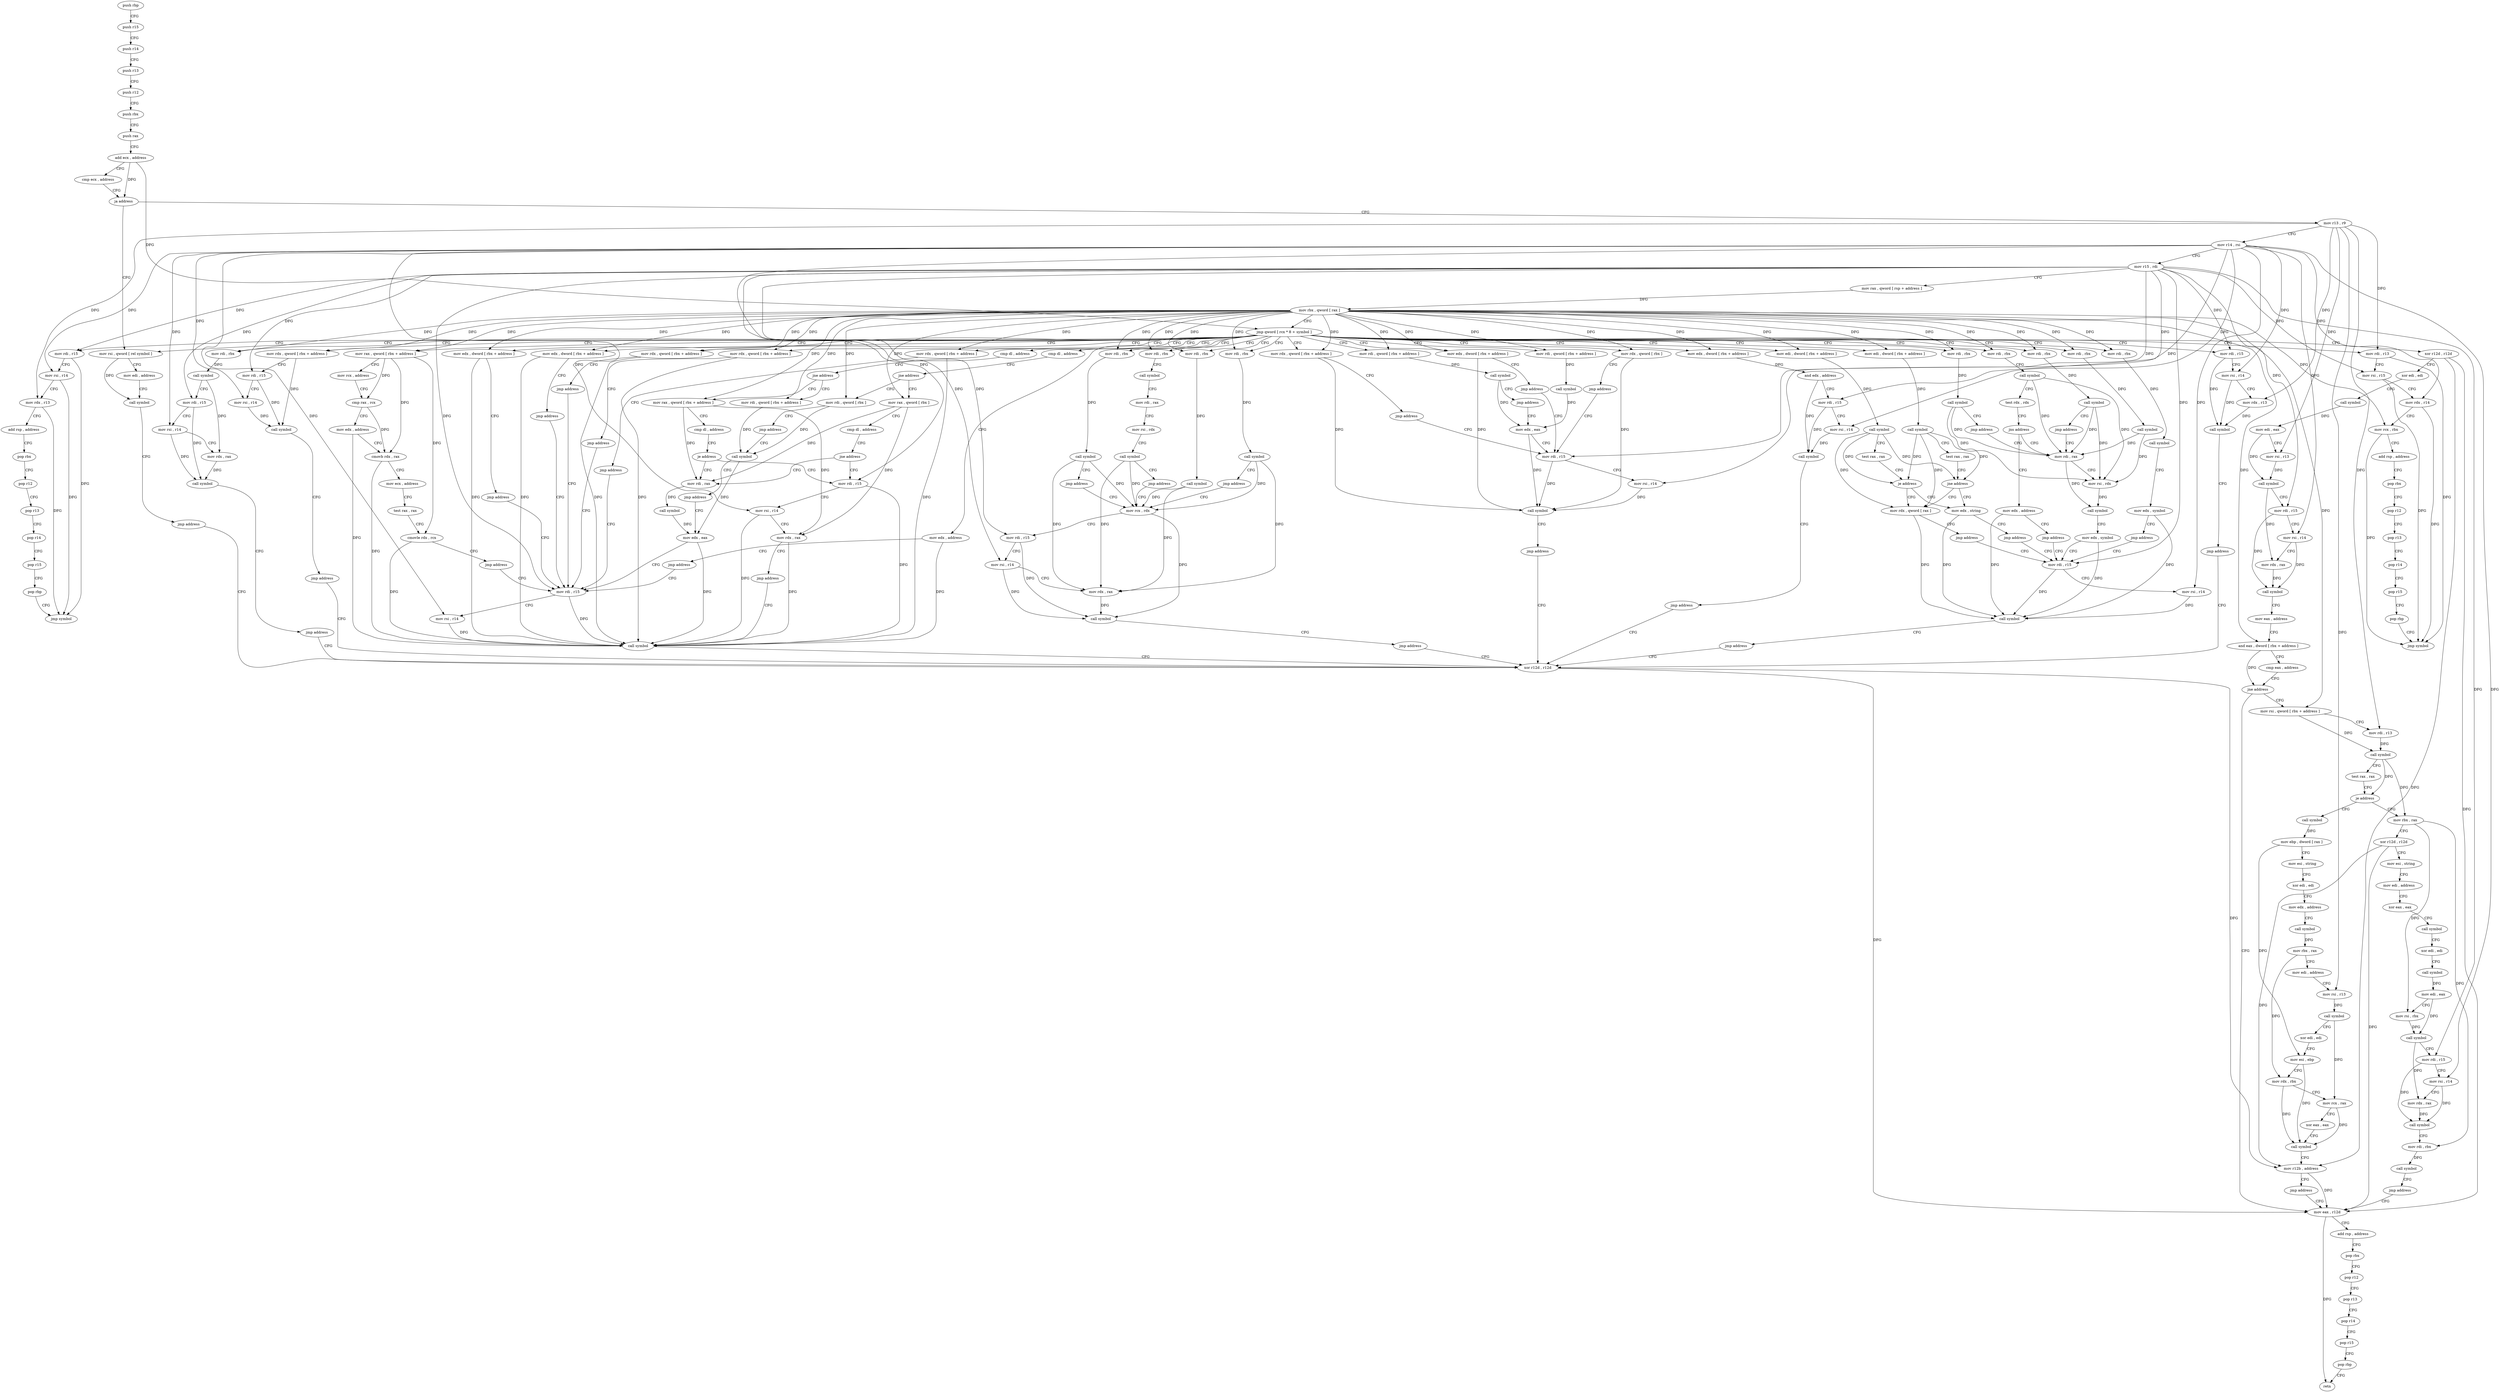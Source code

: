 digraph "func" {
"4207024" [label = "push rbp" ]
"4207025" [label = "push r15" ]
"4207027" [label = "push r14" ]
"4207029" [label = "push r13" ]
"4207031" [label = "push r12" ]
"4207033" [label = "push rbx" ]
"4207034" [label = "push rax" ]
"4207035" [label = "add ecx , address" ]
"4207038" [label = "cmp ecx , address" ]
"4207041" [label = "ja address" ]
"4207131" [label = "mov rsi , qword [ rel symbol ]" ]
"4207043" [label = "mov r13 , r9" ]
"4207138" [label = "mov edi , address" ]
"4207143" [label = "call symbol" ]
"4207148" [label = "jmp address" ]
"4207823" [label = "xor r12d , r12d" ]
"4207046" [label = "mov r14 , rsi" ]
"4207049" [label = "mov r15 , rdi" ]
"4207052" [label = "mov rax , qword [ rsp + address ]" ]
"4207057" [label = "mov rbx , qword [ rax ]" ]
"4207060" [label = "jmp qword [ rcx * 8 + symbol ]" ]
"4207067" [label = "mov rdi , rbx" ]
"4207085" [label = "mov edx , address" ]
"4207095" [label = "mov rdi , r15" ]
"4207123" [label = "mov rdx , qword [ rbx ]" ]
"4207153" [label = "mov rdi , rbx" ]
"4207180" [label = "mov edi , dword [ rbx + address ]" ]
"4207205" [label = "xor r12d , r12d" ]
"4207346" [label = "mov rdx , qword [ rbx + address ]" ]
"4207355" [label = "mov rdi , qword [ rbx + address ]" ]
"4207369" [label = "mov edi , dword [ rbx + address ]" ]
"4207396" [label = "mov rdi , rbx" ]
"4207417" [label = "mov rdi , rbx" ]
"4207427" [label = "mov rdi , rbx" ]
"4207437" [label = "mov rdi , rbx" ]
"4207467" [label = "mov edx , dword [ rbx + address ]" ]
"4207492" [label = "mov rdx , qword [ rbx + address ]" ]
"4207501" [label = "cmp dl , address" ]
"4207518" [label = "mov edx , dword [ rbx + address ]" ]
"4207526" [label = "mov edx , dword [ rbx + address ]" ]
"4207534" [label = "mov rdx , qword [ rbx + address ]" ]
"4207543" [label = "mov rdx , qword [ rbx + address ]" ]
"4207552" [label = "mov rdi , r13" ]
"4207583" [label = "mov rdi , r15" ]
"4207602" [label = "mov rax , qword [ rbx + address ]" ]
"4207645" [label = "cmp dl , address" ]
"4207668" [label = "mov rdx , qword [ rbx + address ]" ]
"4207688" [label = "mov rdi , qword [ rbx + address ]" ]
"4207712" [label = "mov edx , dword [ rbx + address ]" ]
"4207717" [label = "mov rdi , rbx" ]
"4207737" [label = "mov rdi , rbx" ]
"4207747" [label = "mov rdi , rbx" ]
"4207757" [label = "mov rdi , rbx" ]
"4207826" [label = "mov eax , r12d" ]
"4207070" [label = "call symbol" ]
"4207075" [label = "mov edx , symbol" ]
"4207080" [label = "jmp address" ]
"4207781" [label = "mov rdi , r15" ]
"4207090" [label = "jmp address" ]
"4207812" [label = "mov rdi , r15" ]
"4207098" [label = "mov rsi , r14" ]
"4207101" [label = "mov rdx , r13" ]
"4207104" [label = "add rsp , address" ]
"4207108" [label = "pop rbx" ]
"4207109" [label = "pop r12" ]
"4207111" [label = "pop r13" ]
"4207113" [label = "pop r14" ]
"4207115" [label = "pop r15" ]
"4207117" [label = "pop rbp" ]
"4207118" [label = "jmp symbol" ]
"4207126" [label = "jmp address" ]
"4207699" [label = "mov rdi , r15" ]
"4207156" [label = "call symbol" ]
"4207161" [label = "mov rdi , r15" ]
"4207164" [label = "mov rsi , r14" ]
"4207167" [label = "mov rdx , rax" ]
"4207170" [label = "call symbol" ]
"4207175" [label = "jmp address" ]
"4207183" [label = "call symbol" ]
"4207188" [label = "test rax , rax" ]
"4207191" [label = "je address" ]
"4207386" [label = "mov edx , string" ]
"4207197" [label = "mov rdx , qword [ rax ]" ]
"4207208" [label = "xor edi , edi" ]
"4207210" [label = "call symbol" ]
"4207215" [label = "mov edi , eax" ]
"4207217" [label = "mov rsi , r13" ]
"4207220" [label = "call symbol" ]
"4207225" [label = "mov rdi , r15" ]
"4207228" [label = "mov rsi , r14" ]
"4207231" [label = "mov rdx , rax" ]
"4207234" [label = "call symbol" ]
"4207239" [label = "mov eax , address" ]
"4207244" [label = "and eax , dword [ rbx + address ]" ]
"4207247" [label = "cmp eax , address" ]
"4207252" [label = "jne address" ]
"4207258" [label = "mov rsi , qword [ rbx + address ]" ]
"4207350" [label = "jmp address" ]
"4207359" [label = "call symbol" ]
"4207364" [label = "jmp address" ]
"4207697" [label = "mov edx , eax" ]
"4207372" [label = "call symbol" ]
"4207377" [label = "test rax , rax" ]
"4207380" [label = "jne address" ]
"4207399" [label = "call symbol" ]
"4207404" [label = "mov rdi , rax" ]
"4207407" [label = "mov rsi , rdx" ]
"4207410" [label = "call symbol" ]
"4207415" [label = "jmp address" ]
"4207445" [label = "mov rcx , rdx" ]
"4207420" [label = "call symbol" ]
"4207425" [label = "jmp address" ]
"4207430" [label = "call symbol" ]
"4207435" [label = "jmp address" ]
"4207440" [label = "call symbol" ]
"4207470" [label = "and edx , address" ]
"4207476" [label = "mov rdi , r15" ]
"4207479" [label = "mov rsi , r14" ]
"4207482" [label = "call symbol" ]
"4207487" [label = "jmp address" ]
"4207496" [label = "jmp address" ]
"4207504" [label = "jne address" ]
"4207794" [label = "mov rax , qword [ rbx ]" ]
"4207510" [label = "mov rdi , qword [ rbx ]" ]
"4207521" [label = "jmp address" ]
"4207529" [label = "jmp address" ]
"4207538" [label = "jmp address" ]
"4207547" [label = "jmp address" ]
"4207555" [label = "mov rsi , r15" ]
"4207558" [label = "mov rdx , r14" ]
"4207561" [label = "mov rcx , rbx" ]
"4207564" [label = "add rsp , address" ]
"4207568" [label = "pop rbx" ]
"4207569" [label = "pop r12" ]
"4207571" [label = "pop r13" ]
"4207573" [label = "pop r14" ]
"4207575" [label = "pop r15" ]
"4207577" [label = "pop rbp" ]
"4207578" [label = "jmp symbol" ]
"4207586" [label = "mov rsi , r14" ]
"4207589" [label = "mov rdx , r13" ]
"4207592" [label = "call symbol" ]
"4207597" [label = "jmp address" ]
"4207606" [label = "mov rcx , address" ]
"4207616" [label = "cmp rax , rcx" ]
"4207619" [label = "mov edx , address" ]
"4207624" [label = "cmovb rdx , rax" ]
"4207628" [label = "mov ecx , address" ]
"4207633" [label = "test rax , rax" ]
"4207636" [label = "cmovle rdx , rcx" ]
"4207640" [label = "jmp address" ]
"4207648" [label = "jne address" ]
"4207844" [label = "mov rax , qword [ rbx + address ]" ]
"4207654" [label = "mov rdi , qword [ rbx + address ]" ]
"4207672" [label = "mov rdi , r15" ]
"4207675" [label = "mov rsi , r14" ]
"4207678" [label = "call symbol" ]
"4207683" [label = "jmp address" ]
"4207692" [label = "call symbol" ]
"4207715" [label = "jmp address" ]
"4207720" [label = "call symbol" ]
"4207725" [label = "test rdx , rdx" ]
"4207728" [label = "jns address" ]
"4207765" [label = "mov rdi , rax" ]
"4207730" [label = "mov edx , address" ]
"4207740" [label = "call symbol" ]
"4207745" [label = "jmp address" ]
"4207750" [label = "call symbol" ]
"4207755" [label = "jmp address" ]
"4207760" [label = "call symbol" ]
"4207784" [label = "mov rsi , r14" ]
"4207787" [label = "call symbol" ]
"4207792" [label = "jmp address" ]
"4207815" [label = "mov rsi , r14" ]
"4207818" [label = "call symbol" ]
"4207702" [label = "mov rsi , r14" ]
"4207705" [label = "call symbol" ]
"4207710" [label = "jmp address" ]
"4207391" [label = "jmp address" ]
"4207200" [label = "jmp address" ]
"4207829" [label = "add rsp , address" ]
"4207833" [label = "pop rbx" ]
"4207834" [label = "pop r12" ]
"4207836" [label = "pop r13" ]
"4207838" [label = "pop r14" ]
"4207840" [label = "pop r15" ]
"4207842" [label = "pop rbp" ]
"4207843" [label = "retn" ]
"4207262" [label = "mov rdi , r13" ]
"4207265" [label = "call symbol" ]
"4207270" [label = "test rax , rax" ]
"4207273" [label = "je address" ]
"4207864" [label = "call symbol" ]
"4207279" [label = "mov rbx , rax" ]
"4207448" [label = "mov rdi , r15" ]
"4207451" [label = "mov rsi , r14" ]
"4207454" [label = "mov rdx , rax" ]
"4207457" [label = "call symbol" ]
"4207462" [label = "jmp address" ]
"4207797" [label = "cmp dl , address" ]
"4207800" [label = "jne address" ]
"4207853" [label = "mov rdi , r15" ]
"4207802" [label = "mov rdi , rax" ]
"4207513" [label = "jmp address" ]
"4207658" [label = "call symbol" ]
"4207848" [label = "cmp dl , address" ]
"4207851" [label = "je address" ]
"4207768" [label = "mov rsi , rdx" ]
"4207771" [label = "call symbol" ]
"4207776" [label = "mov edx , symbol" ]
"4207735" [label = "jmp address" ]
"4207869" [label = "mov ebp , dword [ rax ]" ]
"4207871" [label = "mov esi , string" ]
"4207876" [label = "xor edi , edi" ]
"4207878" [label = "mov edx , address" ]
"4207883" [label = "call symbol" ]
"4207888" [label = "mov rbx , rax" ]
"4207891" [label = "mov edi , address" ]
"4207896" [label = "mov rsi , r13" ]
"4207899" [label = "call symbol" ]
"4207904" [label = "xor edi , edi" ]
"4207906" [label = "mov esi , ebp" ]
"4207908" [label = "mov rdx , rbx" ]
"4207911" [label = "mov rcx , rax" ]
"4207914" [label = "xor eax , eax" ]
"4207916" [label = "call symbol" ]
"4207921" [label = "mov r12b , address" ]
"4207924" [label = "jmp address" ]
"4207282" [label = "xor r12d , r12d" ]
"4207285" [label = "mov esi , string" ]
"4207290" [label = "mov edi , address" ]
"4207295" [label = "xor eax , eax" ]
"4207297" [label = "call symbol" ]
"4207302" [label = "xor edi , edi" ]
"4207304" [label = "call symbol" ]
"4207309" [label = "mov edi , eax" ]
"4207311" [label = "mov rsi , rbx" ]
"4207314" [label = "call symbol" ]
"4207319" [label = "mov rdi , r15" ]
"4207322" [label = "mov rsi , r14" ]
"4207325" [label = "mov rdx , rax" ]
"4207328" [label = "call symbol" ]
"4207333" [label = "mov rdi , rbx" ]
"4207336" [label = "call symbol" ]
"4207341" [label = "jmp address" ]
"4207856" [label = "mov rsi , r14" ]
"4207859" [label = "mov rdx , rax" ]
"4207862" [label = "jmp address" ]
"4207805" [label = "call symbol" ]
"4207810" [label = "mov edx , eax" ]
"4207663" [label = "jmp address" ]
"4207024" -> "4207025" [ label = "CFG" ]
"4207025" -> "4207027" [ label = "CFG" ]
"4207027" -> "4207029" [ label = "CFG" ]
"4207029" -> "4207031" [ label = "CFG" ]
"4207031" -> "4207033" [ label = "CFG" ]
"4207033" -> "4207034" [ label = "CFG" ]
"4207034" -> "4207035" [ label = "CFG" ]
"4207035" -> "4207038" [ label = "CFG" ]
"4207035" -> "4207041" [ label = "DFG" ]
"4207035" -> "4207060" [ label = "DFG" ]
"4207038" -> "4207041" [ label = "CFG" ]
"4207041" -> "4207131" [ label = "CFG" ]
"4207041" -> "4207043" [ label = "CFG" ]
"4207131" -> "4207138" [ label = "CFG" ]
"4207131" -> "4207143" [ label = "DFG" ]
"4207043" -> "4207046" [ label = "CFG" ]
"4207043" -> "4207101" [ label = "DFG" ]
"4207043" -> "4207217" [ label = "DFG" ]
"4207043" -> "4207552" [ label = "DFG" ]
"4207043" -> "4207589" [ label = "DFG" ]
"4207043" -> "4207262" [ label = "DFG" ]
"4207043" -> "4207896" [ label = "DFG" ]
"4207138" -> "4207143" [ label = "CFG" ]
"4207143" -> "4207148" [ label = "CFG" ]
"4207148" -> "4207823" [ label = "CFG" ]
"4207823" -> "4207826" [ label = "DFG" ]
"4207823" -> "4207921" [ label = "DFG" ]
"4207046" -> "4207049" [ label = "CFG" ]
"4207046" -> "4207098" [ label = "DFG" ]
"4207046" -> "4207164" [ label = "DFG" ]
"4207046" -> "4207228" [ label = "DFG" ]
"4207046" -> "4207479" [ label = "DFG" ]
"4207046" -> "4207558" [ label = "DFG" ]
"4207046" -> "4207586" [ label = "DFG" ]
"4207046" -> "4207675" [ label = "DFG" ]
"4207046" -> "4207784" [ label = "DFG" ]
"4207046" -> "4207815" [ label = "DFG" ]
"4207046" -> "4207702" [ label = "DFG" ]
"4207046" -> "4207451" [ label = "DFG" ]
"4207046" -> "4207322" [ label = "DFG" ]
"4207046" -> "4207856" [ label = "DFG" ]
"4207049" -> "4207052" [ label = "CFG" ]
"4207049" -> "4207095" [ label = "DFG" ]
"4207049" -> "4207161" [ label = "DFG" ]
"4207049" -> "4207225" [ label = "DFG" ]
"4207049" -> "4207476" [ label = "DFG" ]
"4207049" -> "4207555" [ label = "DFG" ]
"4207049" -> "4207583" [ label = "DFG" ]
"4207049" -> "4207672" [ label = "DFG" ]
"4207049" -> "4207781" [ label = "DFG" ]
"4207049" -> "4207812" [ label = "DFG" ]
"4207049" -> "4207699" [ label = "DFG" ]
"4207049" -> "4207448" [ label = "DFG" ]
"4207049" -> "4207319" [ label = "DFG" ]
"4207049" -> "4207853" [ label = "DFG" ]
"4207052" -> "4207057" [ label = "DFG" ]
"4207057" -> "4207060" [ label = "CFG" ]
"4207057" -> "4207067" [ label = "DFG" ]
"4207057" -> "4207123" [ label = "DFG" ]
"4207057" -> "4207153" [ label = "DFG" ]
"4207057" -> "4207180" [ label = "DFG" ]
"4207057" -> "4207244" [ label = "DFG" ]
"4207057" -> "4207346" [ label = "DFG" ]
"4207057" -> "4207355" [ label = "DFG" ]
"4207057" -> "4207369" [ label = "DFG" ]
"4207057" -> "4207396" [ label = "DFG" ]
"4207057" -> "4207417" [ label = "DFG" ]
"4207057" -> "4207427" [ label = "DFG" ]
"4207057" -> "4207437" [ label = "DFG" ]
"4207057" -> "4207467" [ label = "DFG" ]
"4207057" -> "4207492" [ label = "DFG" ]
"4207057" -> "4207518" [ label = "DFG" ]
"4207057" -> "4207526" [ label = "DFG" ]
"4207057" -> "4207534" [ label = "DFG" ]
"4207057" -> "4207543" [ label = "DFG" ]
"4207057" -> "4207561" [ label = "DFG" ]
"4207057" -> "4207602" [ label = "DFG" ]
"4207057" -> "4207668" [ label = "DFG" ]
"4207057" -> "4207688" [ label = "DFG" ]
"4207057" -> "4207712" [ label = "DFG" ]
"4207057" -> "4207717" [ label = "DFG" ]
"4207057" -> "4207737" [ label = "DFG" ]
"4207057" -> "4207747" [ label = "DFG" ]
"4207057" -> "4207757" [ label = "DFG" ]
"4207057" -> "4207258" [ label = "DFG" ]
"4207057" -> "4207794" [ label = "DFG" ]
"4207057" -> "4207510" [ label = "DFG" ]
"4207057" -> "4207844" [ label = "DFG" ]
"4207057" -> "4207654" [ label = "DFG" ]
"4207060" -> "4207067" [ label = "CFG" ]
"4207060" -> "4207085" [ label = "CFG" ]
"4207060" -> "4207095" [ label = "CFG" ]
"4207060" -> "4207123" [ label = "CFG" ]
"4207060" -> "4207131" [ label = "CFG" ]
"4207060" -> "4207153" [ label = "CFG" ]
"4207060" -> "4207180" [ label = "CFG" ]
"4207060" -> "4207205" [ label = "CFG" ]
"4207060" -> "4207346" [ label = "CFG" ]
"4207060" -> "4207355" [ label = "CFG" ]
"4207060" -> "4207369" [ label = "CFG" ]
"4207060" -> "4207396" [ label = "CFG" ]
"4207060" -> "4207417" [ label = "CFG" ]
"4207060" -> "4207427" [ label = "CFG" ]
"4207060" -> "4207437" [ label = "CFG" ]
"4207060" -> "4207467" [ label = "CFG" ]
"4207060" -> "4207492" [ label = "CFG" ]
"4207060" -> "4207501" [ label = "CFG" ]
"4207060" -> "4207518" [ label = "CFG" ]
"4207060" -> "4207526" [ label = "CFG" ]
"4207060" -> "4207534" [ label = "CFG" ]
"4207060" -> "4207543" [ label = "CFG" ]
"4207060" -> "4207552" [ label = "CFG" ]
"4207060" -> "4207583" [ label = "CFG" ]
"4207060" -> "4207602" [ label = "CFG" ]
"4207060" -> "4207645" [ label = "CFG" ]
"4207060" -> "4207668" [ label = "CFG" ]
"4207060" -> "4207688" [ label = "CFG" ]
"4207060" -> "4207712" [ label = "CFG" ]
"4207060" -> "4207717" [ label = "CFG" ]
"4207060" -> "4207737" [ label = "CFG" ]
"4207060" -> "4207747" [ label = "CFG" ]
"4207060" -> "4207757" [ label = "CFG" ]
"4207067" -> "4207070" [ label = "DFG" ]
"4207085" -> "4207090" [ label = "CFG" ]
"4207085" -> "4207818" [ label = "DFG" ]
"4207095" -> "4207098" [ label = "CFG" ]
"4207095" -> "4207118" [ label = "DFG" ]
"4207123" -> "4207126" [ label = "CFG" ]
"4207123" -> "4207705" [ label = "DFG" ]
"4207153" -> "4207156" [ label = "DFG" ]
"4207180" -> "4207183" [ label = "DFG" ]
"4207205" -> "4207208" [ label = "CFG" ]
"4207205" -> "4207826" [ label = "DFG" ]
"4207205" -> "4207921" [ label = "DFG" ]
"4207346" -> "4207350" [ label = "CFG" ]
"4207346" -> "4207705" [ label = "DFG" ]
"4207355" -> "4207359" [ label = "DFG" ]
"4207369" -> "4207372" [ label = "DFG" ]
"4207396" -> "4207399" [ label = "CFG" ]
"4207417" -> "4207420" [ label = "DFG" ]
"4207427" -> "4207430" [ label = "DFG" ]
"4207437" -> "4207440" [ label = "DFG" ]
"4207467" -> "4207470" [ label = "DFG" ]
"4207492" -> "4207496" [ label = "CFG" ]
"4207492" -> "4207818" [ label = "DFG" ]
"4207501" -> "4207504" [ label = "CFG" ]
"4207518" -> "4207521" [ label = "CFG" ]
"4207518" -> "4207705" [ label = "DFG" ]
"4207526" -> "4207529" [ label = "CFG" ]
"4207526" -> "4207818" [ label = "DFG" ]
"4207534" -> "4207538" [ label = "CFG" ]
"4207534" -> "4207818" [ label = "DFG" ]
"4207543" -> "4207547" [ label = "CFG" ]
"4207543" -> "4207818" [ label = "DFG" ]
"4207552" -> "4207555" [ label = "CFG" ]
"4207552" -> "4207578" [ label = "DFG" ]
"4207583" -> "4207586" [ label = "CFG" ]
"4207583" -> "4207592" [ label = "DFG" ]
"4207602" -> "4207606" [ label = "CFG" ]
"4207602" -> "4207616" [ label = "DFG" ]
"4207602" -> "4207624" [ label = "DFG" ]
"4207602" -> "4207636" [ label = "DFG" ]
"4207645" -> "4207648" [ label = "CFG" ]
"4207668" -> "4207672" [ label = "CFG" ]
"4207668" -> "4207678" [ label = "DFG" ]
"4207688" -> "4207692" [ label = "DFG" ]
"4207712" -> "4207715" [ label = "CFG" ]
"4207712" -> "4207818" [ label = "DFG" ]
"4207717" -> "4207720" [ label = "CFG" ]
"4207737" -> "4207740" [ label = "DFG" ]
"4207747" -> "4207750" [ label = "DFG" ]
"4207757" -> "4207760" [ label = "DFG" ]
"4207826" -> "4207829" [ label = "CFG" ]
"4207826" -> "4207843" [ label = "DFG" ]
"4207070" -> "4207075" [ label = "CFG" ]
"4207075" -> "4207080" [ label = "CFG" ]
"4207075" -> "4207787" [ label = "DFG" ]
"4207080" -> "4207781" [ label = "CFG" ]
"4207781" -> "4207784" [ label = "CFG" ]
"4207781" -> "4207787" [ label = "DFG" ]
"4207090" -> "4207812" [ label = "CFG" ]
"4207812" -> "4207815" [ label = "CFG" ]
"4207812" -> "4207818" [ label = "DFG" ]
"4207098" -> "4207101" [ label = "CFG" ]
"4207098" -> "4207118" [ label = "DFG" ]
"4207101" -> "4207104" [ label = "CFG" ]
"4207101" -> "4207118" [ label = "DFG" ]
"4207104" -> "4207108" [ label = "CFG" ]
"4207108" -> "4207109" [ label = "CFG" ]
"4207109" -> "4207111" [ label = "CFG" ]
"4207111" -> "4207113" [ label = "CFG" ]
"4207113" -> "4207115" [ label = "CFG" ]
"4207115" -> "4207117" [ label = "CFG" ]
"4207117" -> "4207118" [ label = "CFG" ]
"4207126" -> "4207699" [ label = "CFG" ]
"4207699" -> "4207702" [ label = "CFG" ]
"4207699" -> "4207705" [ label = "DFG" ]
"4207156" -> "4207161" [ label = "CFG" ]
"4207156" -> "4207167" [ label = "DFG" ]
"4207161" -> "4207164" [ label = "CFG" ]
"4207161" -> "4207170" [ label = "DFG" ]
"4207164" -> "4207167" [ label = "CFG" ]
"4207164" -> "4207170" [ label = "DFG" ]
"4207167" -> "4207170" [ label = "DFG" ]
"4207170" -> "4207175" [ label = "CFG" ]
"4207175" -> "4207823" [ label = "CFG" ]
"4207183" -> "4207188" [ label = "CFG" ]
"4207183" -> "4207191" [ label = "DFG" ]
"4207183" -> "4207380" [ label = "DFG" ]
"4207183" -> "4207197" [ label = "DFG" ]
"4207188" -> "4207191" [ label = "CFG" ]
"4207191" -> "4207386" [ label = "CFG" ]
"4207191" -> "4207197" [ label = "CFG" ]
"4207386" -> "4207391" [ label = "CFG" ]
"4207386" -> "4207787" [ label = "DFG" ]
"4207197" -> "4207200" [ label = "CFG" ]
"4207197" -> "4207787" [ label = "DFG" ]
"4207208" -> "4207210" [ label = "CFG" ]
"4207210" -> "4207215" [ label = "DFG" ]
"4207215" -> "4207217" [ label = "CFG" ]
"4207215" -> "4207220" [ label = "DFG" ]
"4207217" -> "4207220" [ label = "DFG" ]
"4207220" -> "4207225" [ label = "CFG" ]
"4207220" -> "4207231" [ label = "DFG" ]
"4207225" -> "4207228" [ label = "CFG" ]
"4207225" -> "4207234" [ label = "DFG" ]
"4207228" -> "4207231" [ label = "CFG" ]
"4207228" -> "4207234" [ label = "DFG" ]
"4207231" -> "4207234" [ label = "DFG" ]
"4207234" -> "4207239" [ label = "CFG" ]
"4207239" -> "4207244" [ label = "CFG" ]
"4207244" -> "4207247" [ label = "CFG" ]
"4207244" -> "4207252" [ label = "DFG" ]
"4207247" -> "4207252" [ label = "CFG" ]
"4207252" -> "4207826" [ label = "CFG" ]
"4207252" -> "4207258" [ label = "CFG" ]
"4207258" -> "4207262" [ label = "CFG" ]
"4207258" -> "4207265" [ label = "DFG" ]
"4207350" -> "4207699" [ label = "CFG" ]
"4207359" -> "4207364" [ label = "CFG" ]
"4207359" -> "4207697" [ label = "DFG" ]
"4207364" -> "4207697" [ label = "CFG" ]
"4207697" -> "4207699" [ label = "CFG" ]
"4207697" -> "4207705" [ label = "DFG" ]
"4207372" -> "4207377" [ label = "CFG" ]
"4207372" -> "4207191" [ label = "DFG" ]
"4207372" -> "4207380" [ label = "DFG" ]
"4207372" -> "4207197" [ label = "DFG" ]
"4207377" -> "4207380" [ label = "CFG" ]
"4207380" -> "4207197" [ label = "CFG" ]
"4207380" -> "4207386" [ label = "CFG" ]
"4207399" -> "4207404" [ label = "CFG" ]
"4207404" -> "4207407" [ label = "CFG" ]
"4207407" -> "4207410" [ label = "CFG" ]
"4207410" -> "4207415" [ label = "CFG" ]
"4207410" -> "4207454" [ label = "DFG" ]
"4207410" -> "4207445" [ label = "DFG" ]
"4207415" -> "4207445" [ label = "CFG" ]
"4207445" -> "4207448" [ label = "CFG" ]
"4207445" -> "4207457" [ label = "DFG" ]
"4207420" -> "4207425" [ label = "CFG" ]
"4207420" -> "4207454" [ label = "DFG" ]
"4207420" -> "4207445" [ label = "DFG" ]
"4207425" -> "4207445" [ label = "CFG" ]
"4207430" -> "4207435" [ label = "CFG" ]
"4207430" -> "4207454" [ label = "DFG" ]
"4207430" -> "4207445" [ label = "DFG" ]
"4207435" -> "4207445" [ label = "CFG" ]
"4207440" -> "4207445" [ label = "DFG" ]
"4207440" -> "4207454" [ label = "DFG" ]
"4207470" -> "4207476" [ label = "CFG" ]
"4207470" -> "4207482" [ label = "DFG" ]
"4207476" -> "4207479" [ label = "CFG" ]
"4207476" -> "4207482" [ label = "DFG" ]
"4207479" -> "4207482" [ label = "DFG" ]
"4207482" -> "4207487" [ label = "CFG" ]
"4207487" -> "4207823" [ label = "CFG" ]
"4207496" -> "4207812" [ label = "CFG" ]
"4207504" -> "4207794" [ label = "CFG" ]
"4207504" -> "4207510" [ label = "CFG" ]
"4207794" -> "4207797" [ label = "CFG" ]
"4207794" -> "4207859" [ label = "DFG" ]
"4207794" -> "4207802" [ label = "DFG" ]
"4207510" -> "4207513" [ label = "CFG" ]
"4207510" -> "4207658" [ label = "DFG" ]
"4207521" -> "4207699" [ label = "CFG" ]
"4207529" -> "4207812" [ label = "CFG" ]
"4207538" -> "4207812" [ label = "CFG" ]
"4207547" -> "4207812" [ label = "CFG" ]
"4207555" -> "4207558" [ label = "CFG" ]
"4207555" -> "4207578" [ label = "DFG" ]
"4207558" -> "4207561" [ label = "CFG" ]
"4207558" -> "4207578" [ label = "DFG" ]
"4207561" -> "4207564" [ label = "CFG" ]
"4207561" -> "4207578" [ label = "DFG" ]
"4207564" -> "4207568" [ label = "CFG" ]
"4207568" -> "4207569" [ label = "CFG" ]
"4207569" -> "4207571" [ label = "CFG" ]
"4207571" -> "4207573" [ label = "CFG" ]
"4207573" -> "4207575" [ label = "CFG" ]
"4207575" -> "4207577" [ label = "CFG" ]
"4207577" -> "4207578" [ label = "CFG" ]
"4207586" -> "4207589" [ label = "CFG" ]
"4207586" -> "4207592" [ label = "DFG" ]
"4207589" -> "4207592" [ label = "DFG" ]
"4207592" -> "4207597" [ label = "CFG" ]
"4207597" -> "4207823" [ label = "CFG" ]
"4207606" -> "4207616" [ label = "CFG" ]
"4207616" -> "4207619" [ label = "CFG" ]
"4207616" -> "4207624" [ label = "DFG" ]
"4207619" -> "4207624" [ label = "CFG" ]
"4207619" -> "4207818" [ label = "DFG" ]
"4207624" -> "4207628" [ label = "CFG" ]
"4207624" -> "4207818" [ label = "DFG" ]
"4207628" -> "4207633" [ label = "CFG" ]
"4207633" -> "4207636" [ label = "CFG" ]
"4207636" -> "4207640" [ label = "CFG" ]
"4207636" -> "4207818" [ label = "DFG" ]
"4207640" -> "4207812" [ label = "CFG" ]
"4207648" -> "4207844" [ label = "CFG" ]
"4207648" -> "4207654" [ label = "CFG" ]
"4207844" -> "4207848" [ label = "CFG" ]
"4207844" -> "4207859" [ label = "DFG" ]
"4207844" -> "4207802" [ label = "DFG" ]
"4207654" -> "4207658" [ label = "DFG" ]
"4207672" -> "4207675" [ label = "CFG" ]
"4207672" -> "4207678" [ label = "DFG" ]
"4207675" -> "4207678" [ label = "DFG" ]
"4207678" -> "4207683" [ label = "CFG" ]
"4207683" -> "4207823" [ label = "CFG" ]
"4207692" -> "4207697" [ label = "DFG" ]
"4207715" -> "4207812" [ label = "CFG" ]
"4207720" -> "4207725" [ label = "CFG" ]
"4207720" -> "4207765" [ label = "DFG" ]
"4207720" -> "4207768" [ label = "DFG" ]
"4207725" -> "4207728" [ label = "CFG" ]
"4207728" -> "4207765" [ label = "CFG" ]
"4207728" -> "4207730" [ label = "CFG" ]
"4207765" -> "4207768" [ label = "CFG" ]
"4207765" -> "4207771" [ label = "DFG" ]
"4207730" -> "4207735" [ label = "CFG" ]
"4207730" -> "4207787" [ label = "DFG" ]
"4207740" -> "4207745" [ label = "CFG" ]
"4207740" -> "4207765" [ label = "DFG" ]
"4207740" -> "4207768" [ label = "DFG" ]
"4207745" -> "4207765" [ label = "CFG" ]
"4207750" -> "4207755" [ label = "CFG" ]
"4207750" -> "4207765" [ label = "DFG" ]
"4207750" -> "4207768" [ label = "DFG" ]
"4207755" -> "4207765" [ label = "CFG" ]
"4207760" -> "4207765" [ label = "DFG" ]
"4207760" -> "4207768" [ label = "DFG" ]
"4207784" -> "4207787" [ label = "DFG" ]
"4207787" -> "4207792" [ label = "CFG" ]
"4207792" -> "4207823" [ label = "CFG" ]
"4207815" -> "4207818" [ label = "DFG" ]
"4207818" -> "4207823" [ label = "CFG" ]
"4207702" -> "4207705" [ label = "DFG" ]
"4207705" -> "4207710" [ label = "CFG" ]
"4207710" -> "4207823" [ label = "CFG" ]
"4207391" -> "4207781" [ label = "CFG" ]
"4207200" -> "4207781" [ label = "CFG" ]
"4207829" -> "4207833" [ label = "CFG" ]
"4207833" -> "4207834" [ label = "CFG" ]
"4207834" -> "4207836" [ label = "CFG" ]
"4207836" -> "4207838" [ label = "CFG" ]
"4207838" -> "4207840" [ label = "CFG" ]
"4207840" -> "4207842" [ label = "CFG" ]
"4207842" -> "4207843" [ label = "CFG" ]
"4207262" -> "4207265" [ label = "DFG" ]
"4207265" -> "4207270" [ label = "CFG" ]
"4207265" -> "4207273" [ label = "DFG" ]
"4207265" -> "4207279" [ label = "DFG" ]
"4207270" -> "4207273" [ label = "CFG" ]
"4207273" -> "4207864" [ label = "CFG" ]
"4207273" -> "4207279" [ label = "CFG" ]
"4207864" -> "4207869" [ label = "DFG" ]
"4207279" -> "4207282" [ label = "CFG" ]
"4207279" -> "4207311" [ label = "DFG" ]
"4207279" -> "4207333" [ label = "DFG" ]
"4207448" -> "4207451" [ label = "CFG" ]
"4207448" -> "4207457" [ label = "DFG" ]
"4207451" -> "4207454" [ label = "CFG" ]
"4207451" -> "4207457" [ label = "DFG" ]
"4207454" -> "4207457" [ label = "DFG" ]
"4207457" -> "4207462" [ label = "CFG" ]
"4207462" -> "4207823" [ label = "CFG" ]
"4207797" -> "4207800" [ label = "CFG" ]
"4207800" -> "4207853" [ label = "CFG" ]
"4207800" -> "4207802" [ label = "CFG" ]
"4207853" -> "4207856" [ label = "CFG" ]
"4207853" -> "4207818" [ label = "DFG" ]
"4207802" -> "4207805" [ label = "DFG" ]
"4207513" -> "4207658" [ label = "CFG" ]
"4207658" -> "4207663" [ label = "CFG" ]
"4207658" -> "4207810" [ label = "DFG" ]
"4207848" -> "4207851" [ label = "CFG" ]
"4207851" -> "4207802" [ label = "CFG" ]
"4207851" -> "4207853" [ label = "CFG" ]
"4207768" -> "4207771" [ label = "DFG" ]
"4207771" -> "4207776" [ label = "CFG" ]
"4207776" -> "4207781" [ label = "CFG" ]
"4207776" -> "4207787" [ label = "DFG" ]
"4207735" -> "4207781" [ label = "CFG" ]
"4207869" -> "4207871" [ label = "CFG" ]
"4207869" -> "4207906" [ label = "DFG" ]
"4207871" -> "4207876" [ label = "CFG" ]
"4207876" -> "4207878" [ label = "CFG" ]
"4207878" -> "4207883" [ label = "CFG" ]
"4207883" -> "4207888" [ label = "DFG" ]
"4207888" -> "4207891" [ label = "CFG" ]
"4207888" -> "4207908" [ label = "DFG" ]
"4207891" -> "4207896" [ label = "CFG" ]
"4207896" -> "4207899" [ label = "DFG" ]
"4207899" -> "4207904" [ label = "CFG" ]
"4207899" -> "4207911" [ label = "DFG" ]
"4207904" -> "4207906" [ label = "CFG" ]
"4207906" -> "4207908" [ label = "CFG" ]
"4207906" -> "4207916" [ label = "DFG" ]
"4207908" -> "4207911" [ label = "CFG" ]
"4207908" -> "4207916" [ label = "DFG" ]
"4207911" -> "4207914" [ label = "CFG" ]
"4207911" -> "4207916" [ label = "DFG" ]
"4207914" -> "4207916" [ label = "CFG" ]
"4207916" -> "4207921" [ label = "CFG" ]
"4207921" -> "4207924" [ label = "CFG" ]
"4207921" -> "4207826" [ label = "DFG" ]
"4207924" -> "4207826" [ label = "CFG" ]
"4207282" -> "4207285" [ label = "CFG" ]
"4207282" -> "4207826" [ label = "DFG" ]
"4207282" -> "4207921" [ label = "DFG" ]
"4207285" -> "4207290" [ label = "CFG" ]
"4207290" -> "4207295" [ label = "CFG" ]
"4207295" -> "4207297" [ label = "CFG" ]
"4207297" -> "4207302" [ label = "CFG" ]
"4207302" -> "4207304" [ label = "CFG" ]
"4207304" -> "4207309" [ label = "DFG" ]
"4207309" -> "4207311" [ label = "CFG" ]
"4207309" -> "4207314" [ label = "DFG" ]
"4207311" -> "4207314" [ label = "DFG" ]
"4207314" -> "4207319" [ label = "CFG" ]
"4207314" -> "4207325" [ label = "DFG" ]
"4207319" -> "4207322" [ label = "CFG" ]
"4207319" -> "4207328" [ label = "DFG" ]
"4207322" -> "4207325" [ label = "CFG" ]
"4207322" -> "4207328" [ label = "DFG" ]
"4207325" -> "4207328" [ label = "DFG" ]
"4207328" -> "4207333" [ label = "CFG" ]
"4207333" -> "4207336" [ label = "DFG" ]
"4207336" -> "4207341" [ label = "CFG" ]
"4207341" -> "4207826" [ label = "CFG" ]
"4207856" -> "4207859" [ label = "CFG" ]
"4207856" -> "4207818" [ label = "DFG" ]
"4207859" -> "4207862" [ label = "CFG" ]
"4207859" -> "4207818" [ label = "DFG" ]
"4207862" -> "4207818" [ label = "CFG" ]
"4207805" -> "4207810" [ label = "DFG" ]
"4207810" -> "4207812" [ label = "CFG" ]
"4207810" -> "4207818" [ label = "DFG" ]
"4207663" -> "4207810" [ label = "CFG" ]
}
